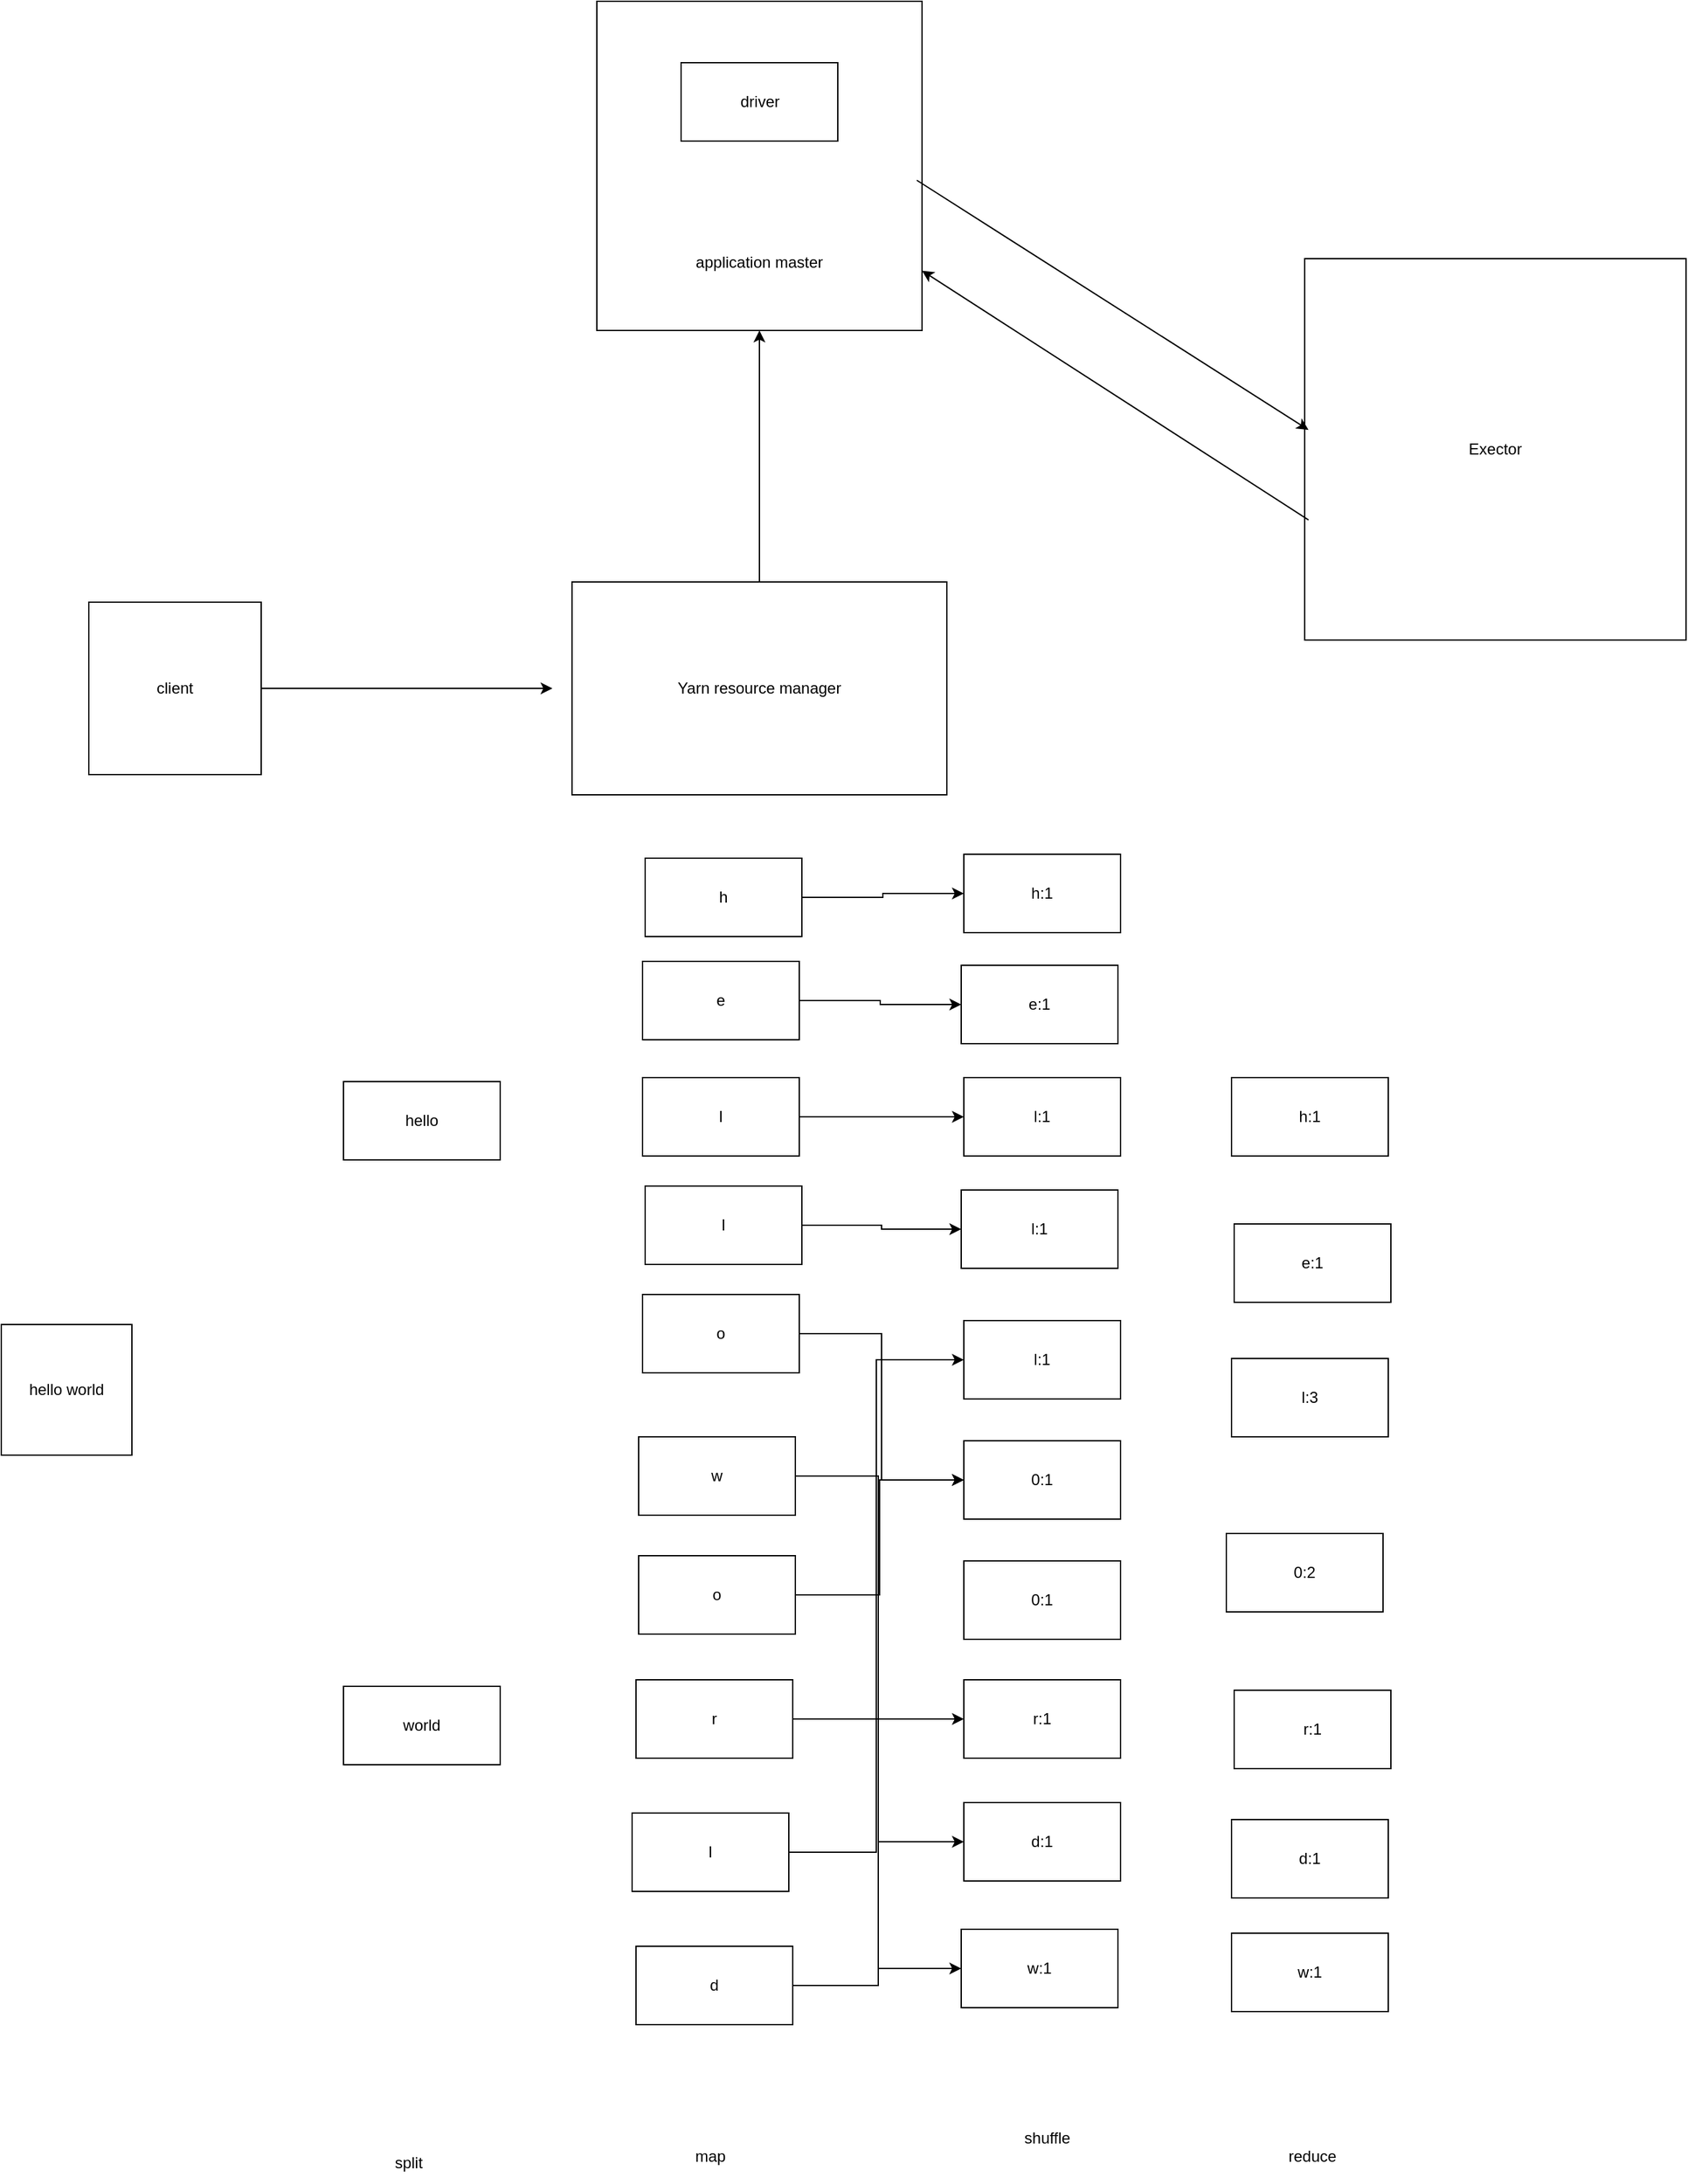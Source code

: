 <mxfile border="50" scale="3" compressed="false" locked="false" version="26.1.0">
  <diagram name="Blank" id="YmL12bMKpDGza6XwsDPr">
    <mxGraphModel dx="2874" dy="1106" grid="0" gridSize="10" guides="1" tooltips="1" connect="1" arrows="1" fold="1" page="0" pageScale="1" pageWidth="827" pageHeight="1169" background="none" math="1" shadow="0">
      <root>
        <mxCell id="X5NqExCQtvZxIxQ7pmgY-0" />
        <mxCell id="1" parent="X5NqExCQtvZxIxQ7pmgY-0" />
        <mxCell id="OIwE_63wMMSFKBlg6qpk-1" value="" style="rounded=0;whiteSpace=wrap;html=1;" vertex="1" parent="1">
          <mxGeometry x="1" y="51" width="249" height="252" as="geometry" />
        </mxCell>
        <mxCell id="OIwE_63wMMSFKBlg6qpk-12" style="edgeStyle=orthogonalEdgeStyle;rounded=0;orthogonalLoop=1;jettySize=auto;html=1;exitX=0.5;exitY=0;exitDx=0;exitDy=0;entryX=0.5;entryY=1;entryDx=0;entryDy=0;" edge="1" parent="1" source="OIwE_63wMMSFKBlg6qpk-2" target="OIwE_63wMMSFKBlg6qpk-1">
          <mxGeometry relative="1" as="geometry" />
        </mxCell>
        <mxCell id="OIwE_63wMMSFKBlg6qpk-2" value="Yarn resource manager" style="rounded=0;whiteSpace=wrap;html=1;" vertex="1" parent="1">
          <mxGeometry x="-18" y="495.5" width="287" height="163" as="geometry" />
        </mxCell>
        <mxCell id="OIwE_63wMMSFKBlg6qpk-3" value="Exector" style="whiteSpace=wrap;html=1;aspect=fixed;" vertex="1" parent="1">
          <mxGeometry x="543" y="248" width="292" height="292" as="geometry" />
        </mxCell>
        <mxCell id="OIwE_63wMMSFKBlg6qpk-11" style="edgeStyle=orthogonalEdgeStyle;rounded=0;orthogonalLoop=1;jettySize=auto;html=1;exitX=1;exitY=0.5;exitDx=0;exitDy=0;" edge="1" parent="1" source="OIwE_63wMMSFKBlg6qpk-10">
          <mxGeometry relative="1" as="geometry">
            <mxPoint x="-33" y="577" as="targetPoint" />
          </mxGeometry>
        </mxCell>
        <mxCell id="OIwE_63wMMSFKBlg6qpk-10" value="client" style="whiteSpace=wrap;html=1;aspect=fixed;" vertex="1" parent="1">
          <mxGeometry x="-388" y="511" width="132" height="132" as="geometry" />
        </mxCell>
        <mxCell id="OIwE_63wMMSFKBlg6qpk-13" value="driver" style="rounded=0;whiteSpace=wrap;html=1;" vertex="1" parent="1">
          <mxGeometry x="65.5" y="98" width="120" height="60" as="geometry" />
        </mxCell>
        <mxCell id="OIwE_63wMMSFKBlg6qpk-19" value="" style="endArrow=classic;html=1;rounded=0;entryX=0.01;entryY=0.449;entryDx=0;entryDy=0;entryPerimeter=0;" edge="1" parent="1" target="OIwE_63wMMSFKBlg6qpk-3">
          <mxGeometry width="50" height="50" relative="1" as="geometry">
            <mxPoint x="246" y="188" as="sourcePoint" />
            <mxPoint x="310" y="535" as="targetPoint" />
          </mxGeometry>
        </mxCell>
        <mxCell id="OIwE_63wMMSFKBlg6qpk-21" value="" style="endArrow=classic;html=1;rounded=0;exitX=0.01;exitY=0.685;exitDx=0;exitDy=0;exitPerimeter=0;" edge="1" parent="1" source="OIwE_63wMMSFKBlg6qpk-3" target="OIwE_63wMMSFKBlg6qpk-1">
          <mxGeometry width="50" height="50" relative="1" as="geometry">
            <mxPoint x="388" y="297" as="sourcePoint" />
            <mxPoint x="438" y="247" as="targetPoint" />
          </mxGeometry>
        </mxCell>
        <mxCell id="OIwE_63wMMSFKBlg6qpk-24" value="application master" style="text;strokeColor=none;align=center;fillColor=none;html=1;verticalAlign=middle;whiteSpace=wrap;rounded=0;" vertex="1" parent="1">
          <mxGeometry x="68" y="230" width="115" height="41" as="geometry" />
        </mxCell>
        <mxCell id="OIwE_63wMMSFKBlg6qpk-25" value="hello" style="rounded=0;whiteSpace=wrap;html=1;" vertex="1" parent="1">
          <mxGeometry x="-193" y="878" width="120" height="60" as="geometry" />
        </mxCell>
        <mxCell id="OIwE_63wMMSFKBlg6qpk-26" value="world" style="rounded=0;whiteSpace=wrap;html=1;" vertex="1" parent="1">
          <mxGeometry x="-193" y="1341" width="120" height="60" as="geometry" />
        </mxCell>
        <mxCell id="OIwE_63wMMSFKBlg6qpk-69" style="edgeStyle=orthogonalEdgeStyle;rounded=0;orthogonalLoop=1;jettySize=auto;html=1;entryX=0;entryY=0.5;entryDx=0;entryDy=0;" edge="1" parent="1" source="OIwE_63wMMSFKBlg6qpk-27" target="OIwE_63wMMSFKBlg6qpk-53">
          <mxGeometry relative="1" as="geometry" />
        </mxCell>
        <mxCell id="OIwE_63wMMSFKBlg6qpk-27" value="h" style="rounded=0;whiteSpace=wrap;html=1;" vertex="1" parent="1">
          <mxGeometry x="38" y="707" width="120" height="60" as="geometry" />
        </mxCell>
        <mxCell id="OIwE_63wMMSFKBlg6qpk-70" style="edgeStyle=orthogonalEdgeStyle;rounded=0;orthogonalLoop=1;jettySize=auto;html=1;entryX=0;entryY=0.5;entryDx=0;entryDy=0;" edge="1" parent="1" source="OIwE_63wMMSFKBlg6qpk-28" target="OIwE_63wMMSFKBlg6qpk-54">
          <mxGeometry relative="1" as="geometry" />
        </mxCell>
        <mxCell id="OIwE_63wMMSFKBlg6qpk-28" value="e" style="rounded=0;whiteSpace=wrap;html=1;" vertex="1" parent="1">
          <mxGeometry x="36" y="786" width="120" height="60" as="geometry" />
        </mxCell>
        <mxCell id="OIwE_63wMMSFKBlg6qpk-68" style="edgeStyle=orthogonalEdgeStyle;rounded=0;orthogonalLoop=1;jettySize=auto;html=1;exitX=1;exitY=0.5;exitDx=0;exitDy=0;entryX=0;entryY=0.5;entryDx=0;entryDy=0;" edge="1" parent="1" source="OIwE_63wMMSFKBlg6qpk-29" target="OIwE_63wMMSFKBlg6qpk-48">
          <mxGeometry relative="1" as="geometry" />
        </mxCell>
        <mxCell id="OIwE_63wMMSFKBlg6qpk-29" value="l" style="rounded=0;whiteSpace=wrap;html=1;" vertex="1" parent="1">
          <mxGeometry x="36" y="875" width="120" height="60" as="geometry" />
        </mxCell>
        <mxCell id="OIwE_63wMMSFKBlg6qpk-71" style="edgeStyle=orthogonalEdgeStyle;rounded=0;orthogonalLoop=1;jettySize=auto;html=1;exitX=1;exitY=0.5;exitDx=0;exitDy=0;entryX=0;entryY=0.5;entryDx=0;entryDy=0;" edge="1" parent="1" source="OIwE_63wMMSFKBlg6qpk-30" target="OIwE_63wMMSFKBlg6qpk-58">
          <mxGeometry relative="1" as="geometry" />
        </mxCell>
        <mxCell id="OIwE_63wMMSFKBlg6qpk-30" value="o" style="rounded=0;whiteSpace=wrap;html=1;" vertex="1" parent="1">
          <mxGeometry x="36" y="1041" width="120" height="60" as="geometry" />
        </mxCell>
        <mxCell id="OIwE_63wMMSFKBlg6qpk-67" style="edgeStyle=orthogonalEdgeStyle;rounded=0;orthogonalLoop=1;jettySize=auto;html=1;entryX=0;entryY=0.5;entryDx=0;entryDy=0;" edge="1" parent="1" source="OIwE_63wMMSFKBlg6qpk-31" target="OIwE_63wMMSFKBlg6qpk-55">
          <mxGeometry relative="1" as="geometry" />
        </mxCell>
        <mxCell id="OIwE_63wMMSFKBlg6qpk-31" value="l" style="rounded=0;whiteSpace=wrap;html=1;" vertex="1" parent="1">
          <mxGeometry x="38" y="958" width="120" height="60" as="geometry" />
        </mxCell>
        <mxCell id="OIwE_63wMMSFKBlg6qpk-76" style="edgeStyle=orthogonalEdgeStyle;rounded=0;orthogonalLoop=1;jettySize=auto;html=1;entryX=0;entryY=0.5;entryDx=0;entryDy=0;" edge="1" parent="1" source="OIwE_63wMMSFKBlg6qpk-32" target="OIwE_63wMMSFKBlg6qpk-62">
          <mxGeometry relative="1" as="geometry" />
        </mxCell>
        <mxCell id="OIwE_63wMMSFKBlg6qpk-32" value="w" style="rounded=0;whiteSpace=wrap;html=1;" vertex="1" parent="1">
          <mxGeometry x="33" y="1150" width="120" height="60" as="geometry" />
        </mxCell>
        <mxCell id="OIwE_63wMMSFKBlg6qpk-73" style="edgeStyle=orthogonalEdgeStyle;rounded=0;orthogonalLoop=1;jettySize=auto;html=1;entryX=0;entryY=0.5;entryDx=0;entryDy=0;" edge="1" parent="1" source="OIwE_63wMMSFKBlg6qpk-33" target="OIwE_63wMMSFKBlg6qpk-58">
          <mxGeometry relative="1" as="geometry" />
        </mxCell>
        <mxCell id="OIwE_63wMMSFKBlg6qpk-33" value="o" style="rounded=0;whiteSpace=wrap;html=1;" vertex="1" parent="1">
          <mxGeometry x="33" y="1241" width="120" height="60" as="geometry" />
        </mxCell>
        <mxCell id="OIwE_63wMMSFKBlg6qpk-74" style="edgeStyle=orthogonalEdgeStyle;rounded=0;orthogonalLoop=1;jettySize=auto;html=1;" edge="1" parent="1" source="OIwE_63wMMSFKBlg6qpk-34" target="OIwE_63wMMSFKBlg6qpk-60">
          <mxGeometry relative="1" as="geometry" />
        </mxCell>
        <mxCell id="OIwE_63wMMSFKBlg6qpk-34" value="r" style="rounded=0;whiteSpace=wrap;html=1;" vertex="1" parent="1">
          <mxGeometry x="31" y="1336" width="120" height="60" as="geometry" />
        </mxCell>
        <mxCell id="OIwE_63wMMSFKBlg6qpk-66" style="edgeStyle=orthogonalEdgeStyle;rounded=0;orthogonalLoop=1;jettySize=auto;html=1;entryX=0;entryY=0.5;entryDx=0;entryDy=0;" edge="1" parent="1" source="OIwE_63wMMSFKBlg6qpk-35" target="OIwE_63wMMSFKBlg6qpk-56">
          <mxGeometry relative="1" as="geometry" />
        </mxCell>
        <mxCell id="OIwE_63wMMSFKBlg6qpk-35" value="l" style="rounded=0;whiteSpace=wrap;html=1;" vertex="1" parent="1">
          <mxGeometry x="28" y="1438" width="120" height="60" as="geometry" />
        </mxCell>
        <mxCell id="OIwE_63wMMSFKBlg6qpk-75" style="edgeStyle=orthogonalEdgeStyle;rounded=0;orthogonalLoop=1;jettySize=auto;html=1;exitX=1;exitY=0.5;exitDx=0;exitDy=0;entryX=0;entryY=0.5;entryDx=0;entryDy=0;" edge="1" parent="1" source="OIwE_63wMMSFKBlg6qpk-36" target="OIwE_63wMMSFKBlg6qpk-64">
          <mxGeometry relative="1" as="geometry" />
        </mxCell>
        <mxCell id="OIwE_63wMMSFKBlg6qpk-36" value="d" style="rounded=0;whiteSpace=wrap;html=1;" vertex="1" parent="1">
          <mxGeometry x="31" y="1540" width="120" height="60" as="geometry" />
        </mxCell>
        <mxCell id="OIwE_63wMMSFKBlg6qpk-46" value="h:1" style="rounded=0;whiteSpace=wrap;html=1;" vertex="1" parent="1">
          <mxGeometry x="487" y="875" width="120" height="60" as="geometry" />
        </mxCell>
        <mxCell id="OIwE_63wMMSFKBlg6qpk-47" value="e:1" style="rounded=0;whiteSpace=wrap;html=1;" vertex="1" parent="1">
          <mxGeometry x="489" y="987" width="120" height="60" as="geometry" />
        </mxCell>
        <mxCell id="OIwE_63wMMSFKBlg6qpk-48" value="l:1" style="rounded=0;whiteSpace=wrap;html=1;" vertex="1" parent="1">
          <mxGeometry x="282" y="875" width="120" height="60" as="geometry" />
        </mxCell>
        <mxCell id="OIwE_63wMMSFKBlg6qpk-49" value="0:2" style="rounded=0;whiteSpace=wrap;html=1;" vertex="1" parent="1">
          <mxGeometry x="483" y="1224" width="120" height="60" as="geometry" />
        </mxCell>
        <mxCell id="OIwE_63wMMSFKBlg6qpk-50" value="r:1" style="rounded=0;whiteSpace=wrap;html=1;" vertex="1" parent="1">
          <mxGeometry x="489" y="1344" width="120" height="60" as="geometry" />
        </mxCell>
        <mxCell id="OIwE_63wMMSFKBlg6qpk-51" value="map" style="text;strokeColor=none;align=center;fillColor=none;html=1;verticalAlign=middle;whiteSpace=wrap;rounded=0;" vertex="1" parent="1">
          <mxGeometry x="58" y="1686" width="60" height="30" as="geometry" />
        </mxCell>
        <mxCell id="OIwE_63wMMSFKBlg6qpk-52" value="reduce" style="text;strokeColor=none;align=center;fillColor=none;html=1;verticalAlign=middle;whiteSpace=wrap;rounded=0;" vertex="1" parent="1">
          <mxGeometry x="519" y="1686" width="60" height="30" as="geometry" />
        </mxCell>
        <mxCell id="OIwE_63wMMSFKBlg6qpk-53" value="h:1" style="rounded=0;whiteSpace=wrap;html=1;" vertex="1" parent="1">
          <mxGeometry x="282" y="704" width="120" height="60" as="geometry" />
        </mxCell>
        <mxCell id="OIwE_63wMMSFKBlg6qpk-54" value="e:1" style="rounded=0;whiteSpace=wrap;html=1;" vertex="1" parent="1">
          <mxGeometry x="280" y="789" width="120" height="60" as="geometry" />
        </mxCell>
        <mxCell id="OIwE_63wMMSFKBlg6qpk-55" value="l:1" style="rounded=0;whiteSpace=wrap;html=1;" vertex="1" parent="1">
          <mxGeometry x="280" y="961" width="120" height="60" as="geometry" />
        </mxCell>
        <mxCell id="OIwE_63wMMSFKBlg6qpk-56" value="l:1" style="rounded=0;whiteSpace=wrap;html=1;" vertex="1" parent="1">
          <mxGeometry x="282" y="1061" width="120" height="60" as="geometry" />
        </mxCell>
        <mxCell id="OIwE_63wMMSFKBlg6qpk-57" value="l:3" style="rounded=0;whiteSpace=wrap;html=1;" vertex="1" parent="1">
          <mxGeometry x="487" y="1090" width="120" height="60" as="geometry" />
        </mxCell>
        <mxCell id="OIwE_63wMMSFKBlg6qpk-58" value="0:1" style="rounded=0;whiteSpace=wrap;html=1;" vertex="1" parent="1">
          <mxGeometry x="282" y="1153" width="120" height="60" as="geometry" />
        </mxCell>
        <mxCell id="OIwE_63wMMSFKBlg6qpk-59" value="0:1" style="rounded=0;whiteSpace=wrap;html=1;" vertex="1" parent="1">
          <mxGeometry x="282" y="1245" width="120" height="60" as="geometry" />
        </mxCell>
        <mxCell id="OIwE_63wMMSFKBlg6qpk-60" value="r:1" style="rounded=0;whiteSpace=wrap;html=1;" vertex="1" parent="1">
          <mxGeometry x="282" y="1336" width="120" height="60" as="geometry" />
        </mxCell>
        <mxCell id="OIwE_63wMMSFKBlg6qpk-61" value="d:1" style="rounded=0;whiteSpace=wrap;html=1;" vertex="1" parent="1">
          <mxGeometry x="487" y="1443" width="120" height="60" as="geometry" />
        </mxCell>
        <mxCell id="OIwE_63wMMSFKBlg6qpk-62" value="w:1" style="rounded=0;whiteSpace=wrap;html=1;" vertex="1" parent="1">
          <mxGeometry x="280" y="1527" width="120" height="60" as="geometry" />
        </mxCell>
        <mxCell id="OIwE_63wMMSFKBlg6qpk-64" value="d:1" style="rounded=0;whiteSpace=wrap;html=1;" vertex="1" parent="1">
          <mxGeometry x="282" y="1430" width="120" height="60" as="geometry" />
        </mxCell>
        <mxCell id="OIwE_63wMMSFKBlg6qpk-65" value="w:1" style="rounded=0;whiteSpace=wrap;html=1;" vertex="1" parent="1">
          <mxGeometry x="487" y="1530" width="120" height="60" as="geometry" />
        </mxCell>
        <mxCell id="OIwE_63wMMSFKBlg6qpk-77" value="shuffle" style="text;strokeColor=none;align=center;fillColor=none;html=1;verticalAlign=middle;whiteSpace=wrap;rounded=0;" vertex="1" parent="1">
          <mxGeometry x="316" y="1672" width="60" height="30" as="geometry" />
        </mxCell>
        <mxCell id="OIwE_63wMMSFKBlg6qpk-78" value="hello world" style="whiteSpace=wrap;html=1;aspect=fixed;" vertex="1" parent="1">
          <mxGeometry x="-455" y="1064" width="100" height="100" as="geometry" />
        </mxCell>
        <mxCell id="OIwE_63wMMSFKBlg6qpk-79" value="split" style="text;strokeColor=none;align=center;fillColor=none;html=1;verticalAlign=middle;whiteSpace=wrap;rounded=0;" vertex="1" parent="1">
          <mxGeometry x="-173" y="1691" width="60" height="30" as="geometry" />
        </mxCell>
      </root>
    </mxGraphModel>
  </diagram>
</mxfile>
